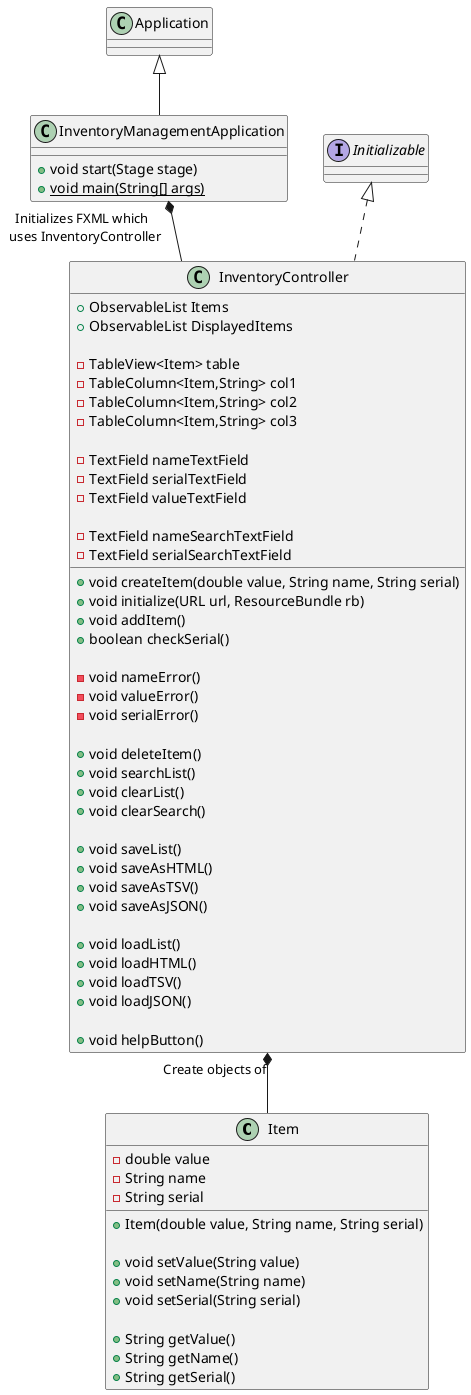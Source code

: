 @startuml

class Item
{
    -double value
    -String name
    -String serial

    +Item(double value, String name, String serial)

    +void setValue(String value)
    +void setName(String name)
    +void setSerial(String serial)

    +String getValue()
    +String getName()
    +String getSerial()

}

class InventoryManagementApplication extends Application
{
    +void start(Stage stage)
    +{static}void main(String[] args)

}

class InventoryController implements Initializable
{
    +ObservableList Items
    +ObservableList DisplayedItems

    -TableView<Item> table
    -TableColumn<Item,String> col1
    -TableColumn<Item,String> col2
    -TableColumn<Item,String> col3

    -TextField nameTextField
    -TextField serialTextField
    -TextField valueTextField

    -TextField nameSearchTextField
    -TextField serialSearchTextField

    +void createItem(double value, String name, String serial)
    +void initialize(URL url, ResourceBundle rb)
    +void addItem()
    +boolean checkSerial()

    -void nameError()
    -void valueError()
    -void serialError()

    +void deleteItem()
    +void searchList()
    +void clearList()
    +void clearSearch()

    +void saveList()
    +void saveAsHTML()
    +void saveAsTSV()
    +void saveAsJSON()

    +void loadList()
    +void loadHTML()
    +void loadTSV()
    +void loadJSON()

    +void helpButton()
}

InventoryManagementApplication "Initializes FXML which \n uses InventoryController"*-- InventoryController

InventoryController "Create objects of"*-- Item
@enduml